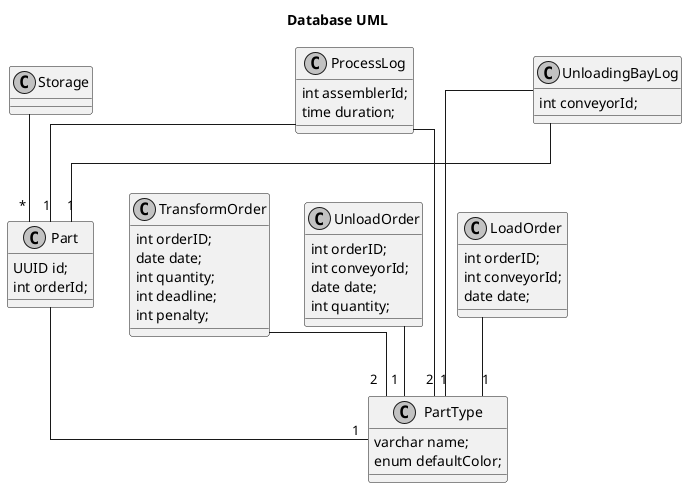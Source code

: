 @startuml
skinparam linetype ortho
skinparam Monochrome true

title Database UML

class Storage{
    
}

Storage --"*" Part

class Part{
	UUID id;
  int orderId;
}

Part --"1" PartType

class PartType {
  varchar name;
  enum defaultColor;
}

class TransformOrder{
  int orderID;
  date date;
  int quantity;
  int deadline;
  int penalty;
}

TransformOrder --"2" PartType

class UnloadOrder{
  int orderID;
	int conveyorId;
  date date;
  int quantity;
}

UnloadOrder --"1" PartType

class LoadOrder{
  int orderID;
	int conveyorId;
  date date;
}

LoadOrder --"1" PartType

class ProcessLog{
	int assemblerId;
	time duration;
}

ProcessLog --"1" Part
ProcessLog --"2" PartType

class UnloadingBayLog{
	int conveyorId;
}

UnloadingBayLog --"1" Part
UnloadingBayLog --"1" PartType

@enduml